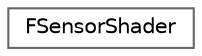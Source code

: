 digraph "类继承关系图"
{
 // INTERACTIVE_SVG=YES
 // LATEX_PDF_SIZE
  bgcolor="transparent";
  edge [fontname=Helvetica,fontsize=10,labelfontname=Helvetica,labelfontsize=10];
  node [fontname=Helvetica,fontsize=10,shape=box,height=0.2,width=0.4];
  rankdir="LR";
  Node0 [id="Node000000",label="FSensorShader",height=0.2,width=0.4,color="grey40", fillcolor="white", style="filled",URL="$df/d3e/structFSensorShader.html",tooltip="A shader in AShaderBasedSensor."];
}
